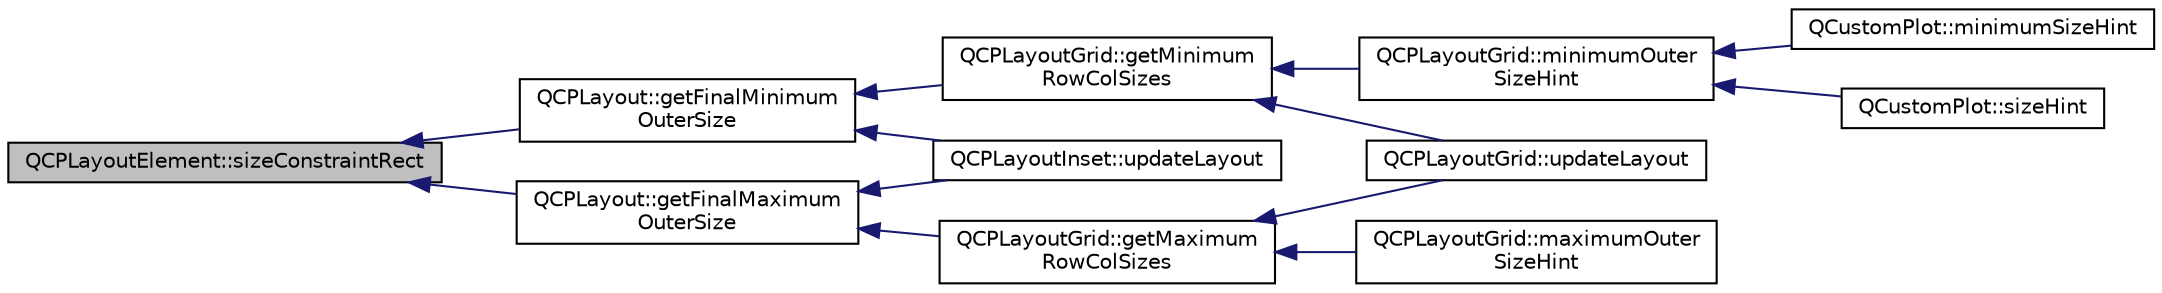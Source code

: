 digraph "QCPLayoutElement::sizeConstraintRect"
{
  edge [fontname="Helvetica",fontsize="10",labelfontname="Helvetica",labelfontsize="10"];
  node [fontname="Helvetica",fontsize="10",shape=record];
  rankdir="LR";
  Node306 [label="QCPLayoutElement::sizeConstraintRect",height=0.2,width=0.4,color="black", fillcolor="grey75", style="filled", fontcolor="black"];
  Node306 -> Node307 [dir="back",color="midnightblue",fontsize="10",style="solid",fontname="Helvetica"];
  Node307 [label="QCPLayout::getFinalMinimum\lOuterSize",height=0.2,width=0.4,color="black", fillcolor="white", style="filled",URL="$class_q_c_p_layout.html#a864fddc84721f186663faf3683f1fa70"];
  Node307 -> Node308 [dir="back",color="midnightblue",fontsize="10",style="solid",fontname="Helvetica"];
  Node308 [label="QCPLayoutGrid::getMinimum\lRowColSizes",height=0.2,width=0.4,color="black", fillcolor="white", style="filled",URL="$class_q_c_p_layout_grid.html#a4b9a251919936f127a63fc1b9911cd4e"];
  Node308 -> Node309 [dir="back",color="midnightblue",fontsize="10",style="solid",fontname="Helvetica"];
  Node309 [label="QCPLayoutGrid::updateLayout",height=0.2,width=0.4,color="black", fillcolor="white", style="filled",URL="$class_q_c_p_layout_grid.html#a6cf43f14d3fa335fd8758561ccf1f78c"];
  Node308 -> Node310 [dir="back",color="midnightblue",fontsize="10",style="solid",fontname="Helvetica"];
  Node310 [label="QCPLayoutGrid::minimumOuter\lSizeHint",height=0.2,width=0.4,color="black", fillcolor="white", style="filled",URL="$class_q_c_p_layout_grid.html#a0438bc58b4d3894d01db95b08d4268df"];
  Node310 -> Node311 [dir="back",color="midnightblue",fontsize="10",style="solid",fontname="Helvetica"];
  Node311 [label="QCustomPlot::minimumSizeHint",height=0.2,width=0.4,color="black", fillcolor="white", style="filled",URL="$class_q_custom_plot.html#a968a01cd4077d63aecde1aef1db057fc"];
  Node310 -> Node312 [dir="back",color="midnightblue",fontsize="10",style="solid",fontname="Helvetica"];
  Node312 [label="QCustomPlot::sizeHint",height=0.2,width=0.4,color="black", fillcolor="white", style="filled",URL="$class_q_custom_plot.html#ac9d6fe101e082daf756903b11f6e6213"];
  Node307 -> Node313 [dir="back",color="midnightblue",fontsize="10",style="solid",fontname="Helvetica"];
  Node313 [label="QCPLayoutInset::updateLayout",height=0.2,width=0.4,color="black", fillcolor="white", style="filled",URL="$class_q_c_p_layout_inset.html#a493526b922ea66a75c45ef1842446988"];
  Node306 -> Node314 [dir="back",color="midnightblue",fontsize="10",style="solid",fontname="Helvetica"];
  Node314 [label="QCPLayout::getFinalMaximum\lOuterSize",height=0.2,width=0.4,color="black", fillcolor="white", style="filled",URL="$class_q_c_p_layout.html#add49fd6843821a6126914b837ed52e22"];
  Node314 -> Node315 [dir="back",color="midnightblue",fontsize="10",style="solid",fontname="Helvetica"];
  Node315 [label="QCPLayoutGrid::getMaximum\lRowColSizes",height=0.2,width=0.4,color="black", fillcolor="white", style="filled",URL="$class_q_c_p_layout_grid.html#a9be77011ec5b5dfbe7fbda126659e1eb"];
  Node315 -> Node309 [dir="back",color="midnightblue",fontsize="10",style="solid",fontname="Helvetica"];
  Node315 -> Node316 [dir="back",color="midnightblue",fontsize="10",style="solid",fontname="Helvetica"];
  Node316 [label="QCPLayoutGrid::maximumOuter\lSizeHint",height=0.2,width=0.4,color="black", fillcolor="white", style="filled",URL="$class_q_c_p_layout_grid.html#a41ce0014c220d77b909e2ca937f0e599"];
  Node314 -> Node313 [dir="back",color="midnightblue",fontsize="10",style="solid",fontname="Helvetica"];
}
